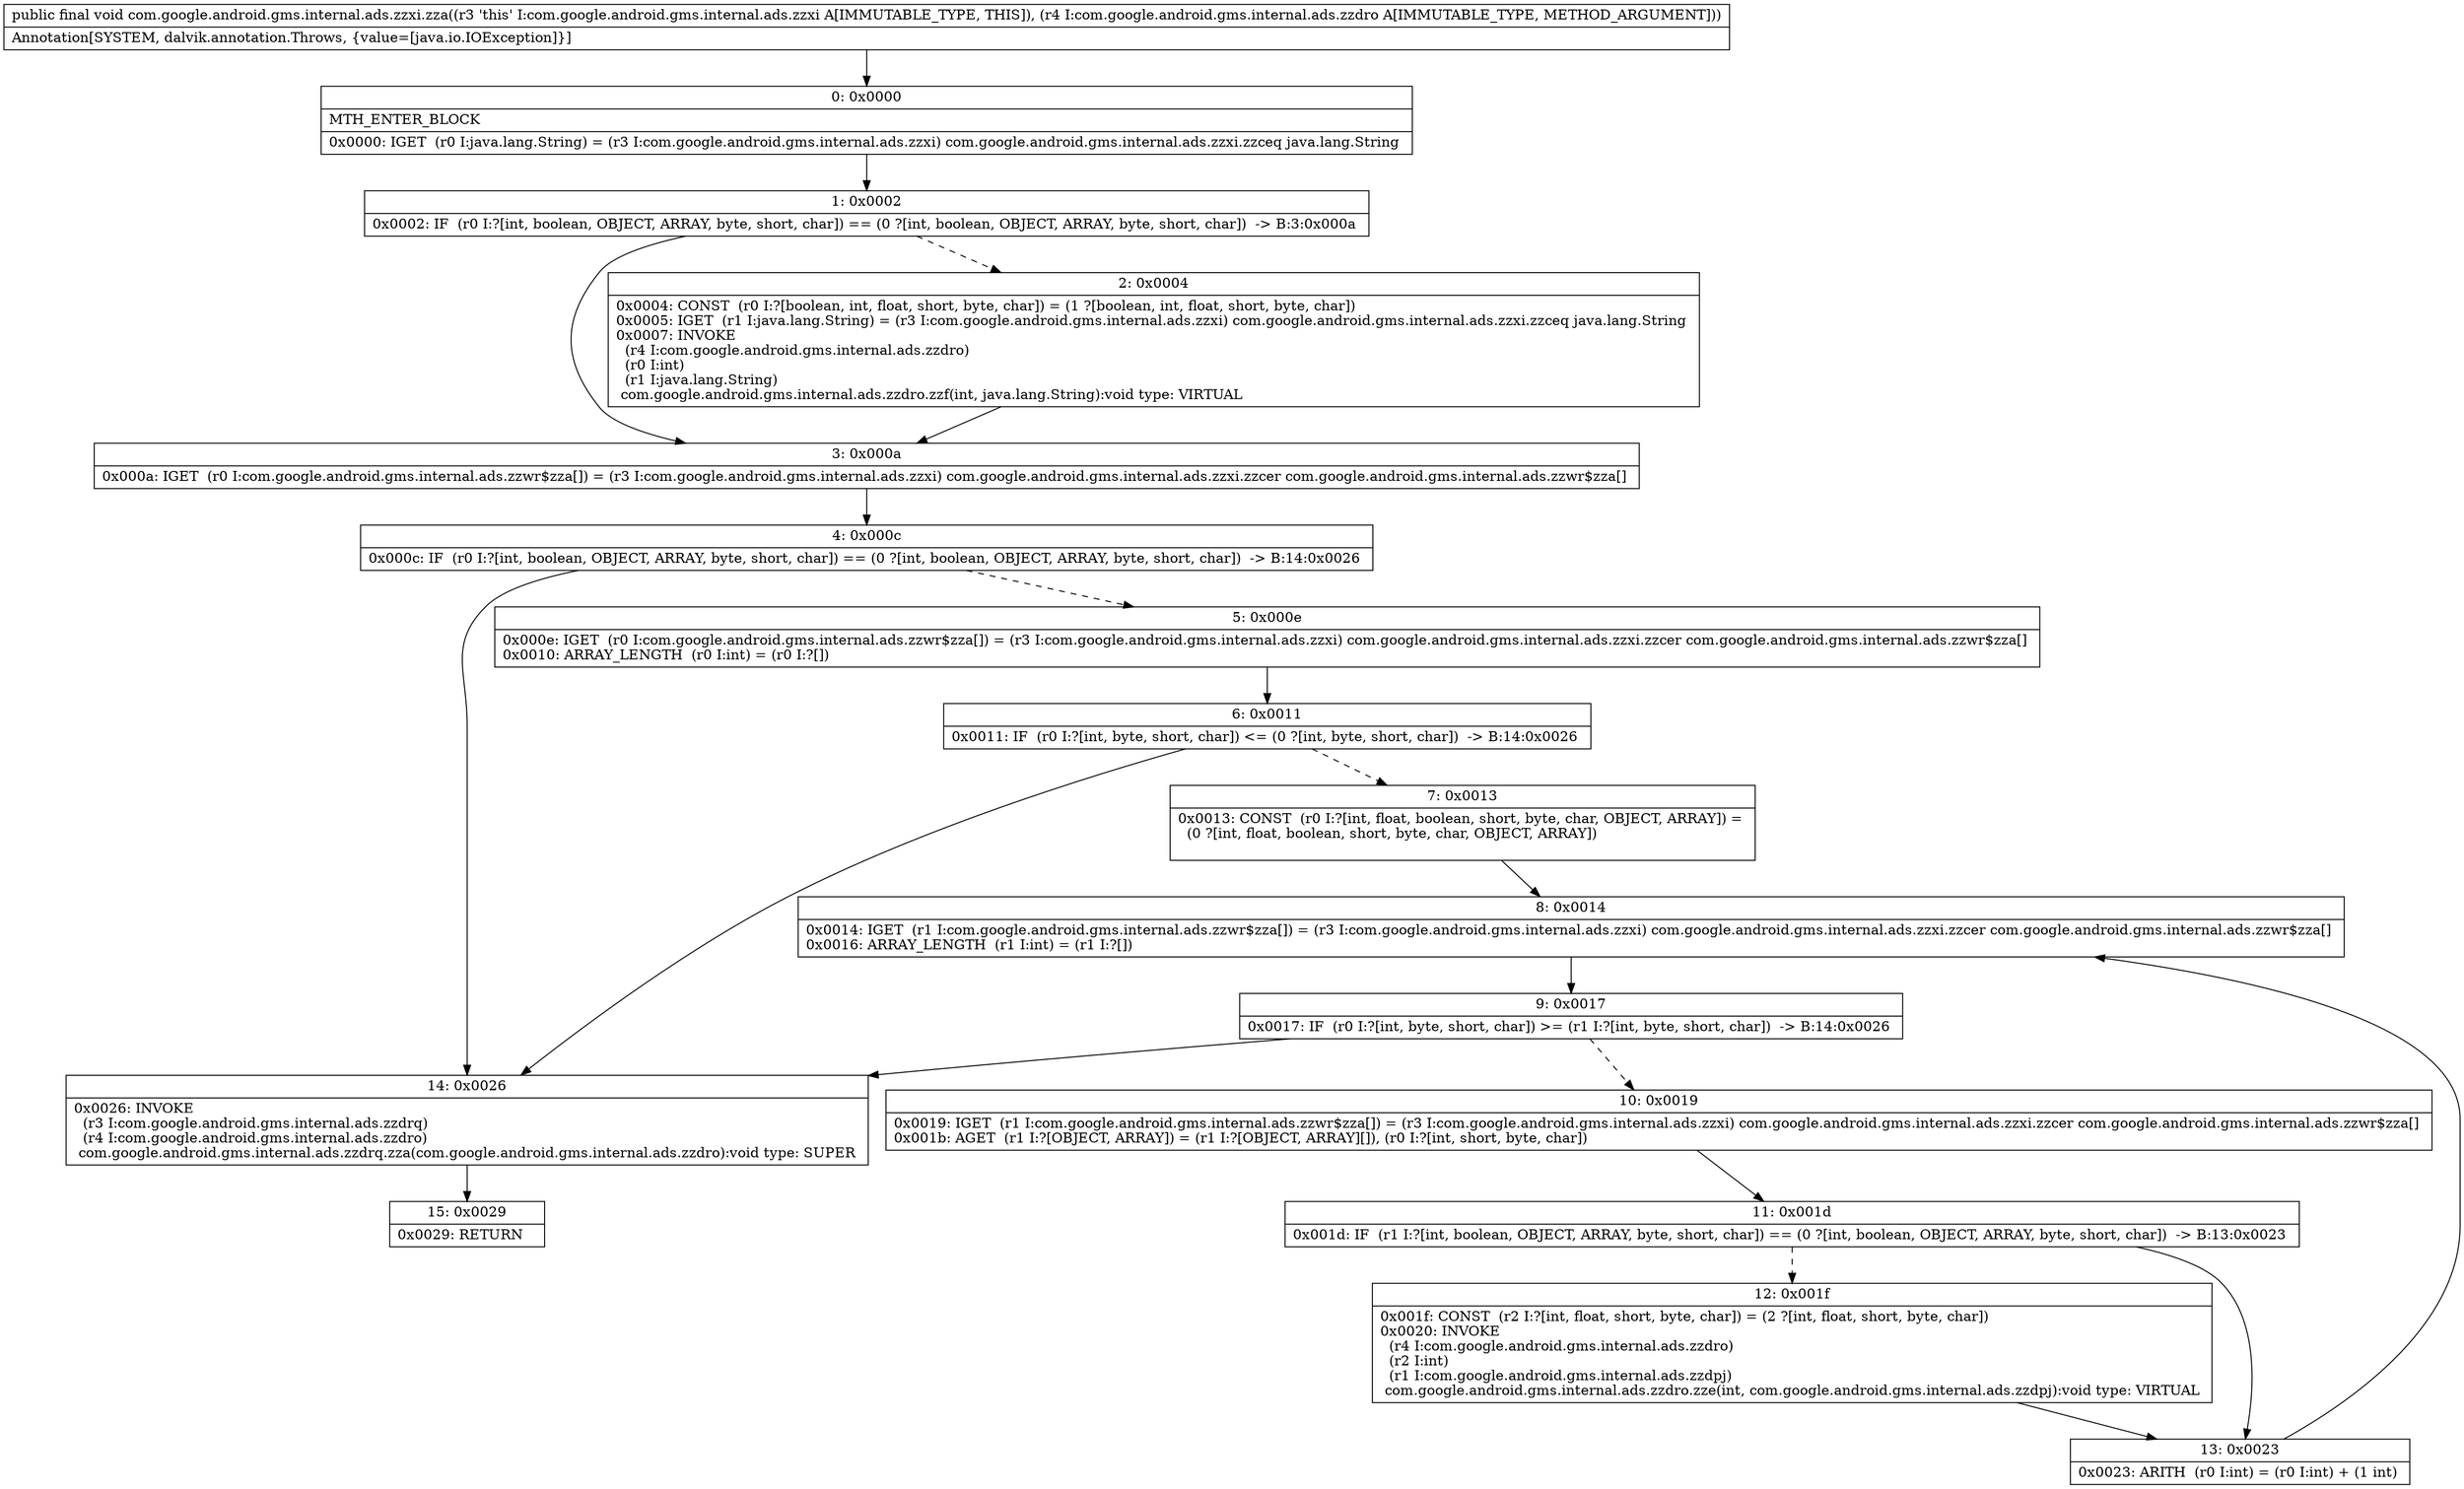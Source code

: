 digraph "CFG forcom.google.android.gms.internal.ads.zzxi.zza(Lcom\/google\/android\/gms\/internal\/ads\/zzdro;)V" {
Node_0 [shape=record,label="{0\:\ 0x0000|MTH_ENTER_BLOCK\l|0x0000: IGET  (r0 I:java.lang.String) = (r3 I:com.google.android.gms.internal.ads.zzxi) com.google.android.gms.internal.ads.zzxi.zzceq java.lang.String \l}"];
Node_1 [shape=record,label="{1\:\ 0x0002|0x0002: IF  (r0 I:?[int, boolean, OBJECT, ARRAY, byte, short, char]) == (0 ?[int, boolean, OBJECT, ARRAY, byte, short, char])  \-\> B:3:0x000a \l}"];
Node_2 [shape=record,label="{2\:\ 0x0004|0x0004: CONST  (r0 I:?[boolean, int, float, short, byte, char]) = (1 ?[boolean, int, float, short, byte, char]) \l0x0005: IGET  (r1 I:java.lang.String) = (r3 I:com.google.android.gms.internal.ads.zzxi) com.google.android.gms.internal.ads.zzxi.zzceq java.lang.String \l0x0007: INVOKE  \l  (r4 I:com.google.android.gms.internal.ads.zzdro)\l  (r0 I:int)\l  (r1 I:java.lang.String)\l com.google.android.gms.internal.ads.zzdro.zzf(int, java.lang.String):void type: VIRTUAL \l}"];
Node_3 [shape=record,label="{3\:\ 0x000a|0x000a: IGET  (r0 I:com.google.android.gms.internal.ads.zzwr$zza[]) = (r3 I:com.google.android.gms.internal.ads.zzxi) com.google.android.gms.internal.ads.zzxi.zzcer com.google.android.gms.internal.ads.zzwr$zza[] \l}"];
Node_4 [shape=record,label="{4\:\ 0x000c|0x000c: IF  (r0 I:?[int, boolean, OBJECT, ARRAY, byte, short, char]) == (0 ?[int, boolean, OBJECT, ARRAY, byte, short, char])  \-\> B:14:0x0026 \l}"];
Node_5 [shape=record,label="{5\:\ 0x000e|0x000e: IGET  (r0 I:com.google.android.gms.internal.ads.zzwr$zza[]) = (r3 I:com.google.android.gms.internal.ads.zzxi) com.google.android.gms.internal.ads.zzxi.zzcer com.google.android.gms.internal.ads.zzwr$zza[] \l0x0010: ARRAY_LENGTH  (r0 I:int) = (r0 I:?[]) \l}"];
Node_6 [shape=record,label="{6\:\ 0x0011|0x0011: IF  (r0 I:?[int, byte, short, char]) \<= (0 ?[int, byte, short, char])  \-\> B:14:0x0026 \l}"];
Node_7 [shape=record,label="{7\:\ 0x0013|0x0013: CONST  (r0 I:?[int, float, boolean, short, byte, char, OBJECT, ARRAY]) = \l  (0 ?[int, float, boolean, short, byte, char, OBJECT, ARRAY])\l \l}"];
Node_8 [shape=record,label="{8\:\ 0x0014|0x0014: IGET  (r1 I:com.google.android.gms.internal.ads.zzwr$zza[]) = (r3 I:com.google.android.gms.internal.ads.zzxi) com.google.android.gms.internal.ads.zzxi.zzcer com.google.android.gms.internal.ads.zzwr$zza[] \l0x0016: ARRAY_LENGTH  (r1 I:int) = (r1 I:?[]) \l}"];
Node_9 [shape=record,label="{9\:\ 0x0017|0x0017: IF  (r0 I:?[int, byte, short, char]) \>= (r1 I:?[int, byte, short, char])  \-\> B:14:0x0026 \l}"];
Node_10 [shape=record,label="{10\:\ 0x0019|0x0019: IGET  (r1 I:com.google.android.gms.internal.ads.zzwr$zza[]) = (r3 I:com.google.android.gms.internal.ads.zzxi) com.google.android.gms.internal.ads.zzxi.zzcer com.google.android.gms.internal.ads.zzwr$zza[] \l0x001b: AGET  (r1 I:?[OBJECT, ARRAY]) = (r1 I:?[OBJECT, ARRAY][]), (r0 I:?[int, short, byte, char]) \l}"];
Node_11 [shape=record,label="{11\:\ 0x001d|0x001d: IF  (r1 I:?[int, boolean, OBJECT, ARRAY, byte, short, char]) == (0 ?[int, boolean, OBJECT, ARRAY, byte, short, char])  \-\> B:13:0x0023 \l}"];
Node_12 [shape=record,label="{12\:\ 0x001f|0x001f: CONST  (r2 I:?[int, float, short, byte, char]) = (2 ?[int, float, short, byte, char]) \l0x0020: INVOKE  \l  (r4 I:com.google.android.gms.internal.ads.zzdro)\l  (r2 I:int)\l  (r1 I:com.google.android.gms.internal.ads.zzdpj)\l com.google.android.gms.internal.ads.zzdro.zze(int, com.google.android.gms.internal.ads.zzdpj):void type: VIRTUAL \l}"];
Node_13 [shape=record,label="{13\:\ 0x0023|0x0023: ARITH  (r0 I:int) = (r0 I:int) + (1 int) \l}"];
Node_14 [shape=record,label="{14\:\ 0x0026|0x0026: INVOKE  \l  (r3 I:com.google.android.gms.internal.ads.zzdrq)\l  (r4 I:com.google.android.gms.internal.ads.zzdro)\l com.google.android.gms.internal.ads.zzdrq.zza(com.google.android.gms.internal.ads.zzdro):void type: SUPER \l}"];
Node_15 [shape=record,label="{15\:\ 0x0029|0x0029: RETURN   \l}"];
MethodNode[shape=record,label="{public final void com.google.android.gms.internal.ads.zzxi.zza((r3 'this' I:com.google.android.gms.internal.ads.zzxi A[IMMUTABLE_TYPE, THIS]), (r4 I:com.google.android.gms.internal.ads.zzdro A[IMMUTABLE_TYPE, METHOD_ARGUMENT]))  | Annotation[SYSTEM, dalvik.annotation.Throws, \{value=[java.io.IOException]\}]\l}"];
MethodNode -> Node_0;
Node_0 -> Node_1;
Node_1 -> Node_2[style=dashed];
Node_1 -> Node_3;
Node_2 -> Node_3;
Node_3 -> Node_4;
Node_4 -> Node_5[style=dashed];
Node_4 -> Node_14;
Node_5 -> Node_6;
Node_6 -> Node_7[style=dashed];
Node_6 -> Node_14;
Node_7 -> Node_8;
Node_8 -> Node_9;
Node_9 -> Node_10[style=dashed];
Node_9 -> Node_14;
Node_10 -> Node_11;
Node_11 -> Node_12[style=dashed];
Node_11 -> Node_13;
Node_12 -> Node_13;
Node_13 -> Node_8;
Node_14 -> Node_15;
}

